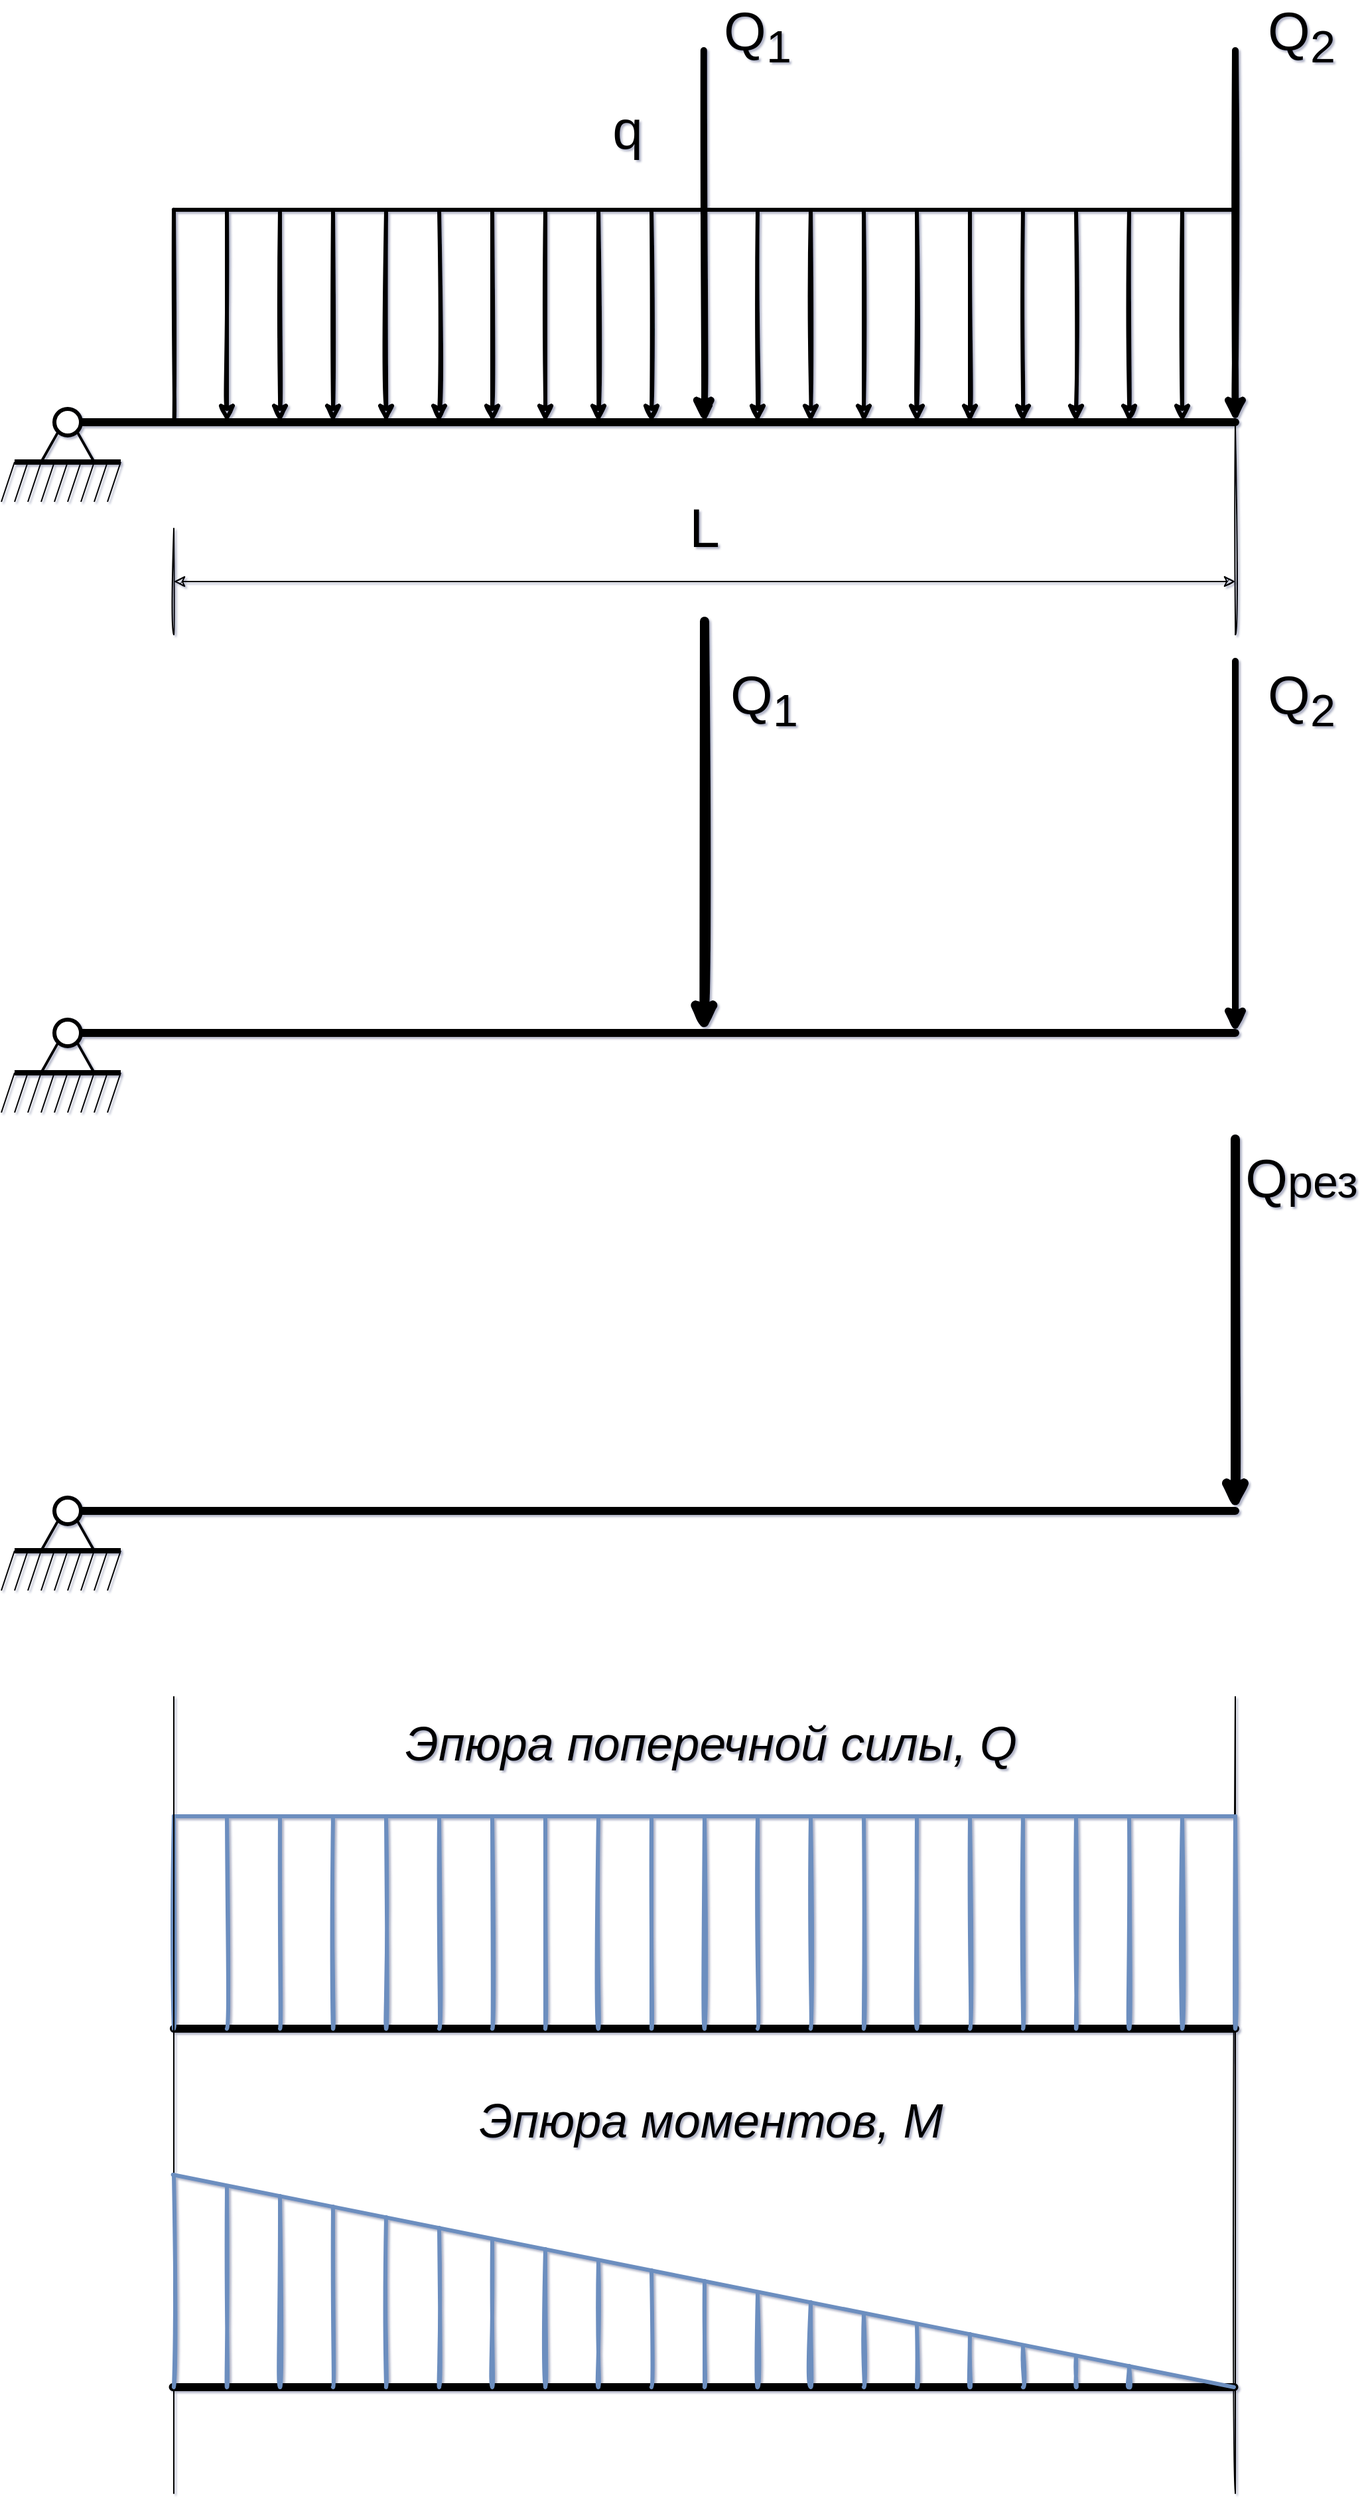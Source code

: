 <mxfile version="13.9.9" type="device"><diagram id="ffyhHOyxnhPCnrJBwNmF" name="Page-1"><mxGraphModel dx="1086" dy="806" grid="1" gridSize="10" guides="1" tooltips="1" connect="1" arrows="1" fold="1" page="1" pageScale="1" pageWidth="1169" pageHeight="827" math="0" shadow="1"><root><mxCell id="0"/><mxCell id="1" parent="0"/><mxCell id="mxKOsAymRSzzTHrdjrqy-1" value="" style="endArrow=none;html=1;strokeWidth=6;sketch=1;curved=1;" parent="1" edge="1"><mxGeometry width="50" height="50" relative="1" as="geometry"><mxPoint x="120" y="400" as="sourcePoint"/><mxPoint x="1000" y="400" as="targetPoint"/></mxGeometry></mxCell><mxCell id="mxKOsAymRSzzTHrdjrqy-10" value="" style="endArrow=none;html=1;strokeWidth=3;sketch=1;curved=1;" parent="1" edge="1"><mxGeometry width="50" height="50" relative="1" as="geometry"><mxPoint x="200" y="400" as="sourcePoint"/><mxPoint x="200" y="240" as="targetPoint"/></mxGeometry></mxCell><mxCell id="mxKOsAymRSzzTHrdjrqy-12" value="" style="endArrow=none;html=1;strokeWidth=3;sketch=1;curved=1;" parent="1" edge="1"><mxGeometry width="50" height="50" relative="1" as="geometry"><mxPoint x="200" y="240" as="sourcePoint"/><mxPoint x="1000" y="240" as="targetPoint"/></mxGeometry></mxCell><mxCell id="mxKOsAymRSzzTHrdjrqy-13" value="" style="endArrow=none;html=1;strokeWidth=3;startArrow=classic;startFill=1;sketch=1;curved=1;" parent="1" edge="1"><mxGeometry width="50" height="50" relative="1" as="geometry"><mxPoint x="240" y="400" as="sourcePoint"/><mxPoint x="240" y="240" as="targetPoint"/></mxGeometry></mxCell><mxCell id="mxKOsAymRSzzTHrdjrqy-14" value="" style="endArrow=none;html=1;strokeWidth=3;startArrow=classic;startFill=1;sketch=1;curved=1;" parent="1" edge="1"><mxGeometry width="50" height="50" relative="1" as="geometry"><mxPoint x="280" y="400" as="sourcePoint"/><mxPoint x="280" y="240" as="targetPoint"/></mxGeometry></mxCell><mxCell id="mxKOsAymRSzzTHrdjrqy-15" value="" style="endArrow=none;html=1;strokeWidth=3;startArrow=classic;startFill=1;sketch=1;curved=1;" parent="1" edge="1"><mxGeometry width="50" height="50" relative="1" as="geometry"><mxPoint x="320" y="400" as="sourcePoint"/><mxPoint x="320" y="240" as="targetPoint"/></mxGeometry></mxCell><mxCell id="mxKOsAymRSzzTHrdjrqy-16" value="" style="endArrow=none;html=1;strokeWidth=3;startArrow=classic;startFill=1;sketch=1;curved=1;" parent="1" edge="1"><mxGeometry width="50" height="50" relative="1" as="geometry"><mxPoint x="360" y="400" as="sourcePoint"/><mxPoint x="360" y="240" as="targetPoint"/></mxGeometry></mxCell><mxCell id="mxKOsAymRSzzTHrdjrqy-17" value="" style="endArrow=none;html=1;strokeWidth=3;startArrow=classic;startFill=1;sketch=1;curved=1;" parent="1" edge="1"><mxGeometry width="50" height="50" relative="1" as="geometry"><mxPoint x="400" y="400" as="sourcePoint"/><mxPoint x="400" y="240" as="targetPoint"/></mxGeometry></mxCell><mxCell id="mxKOsAymRSzzTHrdjrqy-18" value="" style="endArrow=none;html=1;strokeWidth=3;startArrow=classic;startFill=1;sketch=1;curved=1;" parent="1" edge="1"><mxGeometry width="50" height="50" relative="1" as="geometry"><mxPoint x="440" y="400" as="sourcePoint"/><mxPoint x="440" y="240" as="targetPoint"/></mxGeometry></mxCell><mxCell id="mxKOsAymRSzzTHrdjrqy-19" value="" style="endArrow=none;html=1;strokeWidth=3;startArrow=classic;startFill=1;sketch=1;curved=1;" parent="1" edge="1"><mxGeometry width="50" height="50" relative="1" as="geometry"><mxPoint x="480" y="400" as="sourcePoint"/><mxPoint x="480" y="240" as="targetPoint"/></mxGeometry></mxCell><mxCell id="mxKOsAymRSzzTHrdjrqy-20" value="" style="endArrow=none;html=1;strokeWidth=3;startArrow=classic;startFill=1;sketch=1;curved=1;" parent="1" edge="1"><mxGeometry width="50" height="50" relative="1" as="geometry"><mxPoint x="520" y="400" as="sourcePoint"/><mxPoint x="520" y="240" as="targetPoint"/></mxGeometry></mxCell><mxCell id="mxKOsAymRSzzTHrdjrqy-21" value="" style="endArrow=none;html=1;strokeWidth=3;startArrow=classic;startFill=1;sketch=1;curved=1;" parent="1" edge="1"><mxGeometry width="50" height="50" relative="1" as="geometry"><mxPoint x="560" y="400" as="sourcePoint"/><mxPoint x="560" y="240" as="targetPoint"/></mxGeometry></mxCell><mxCell id="mxKOsAymRSzzTHrdjrqy-22" value="" style="endArrow=none;html=1;strokeWidth=3;startArrow=classic;startFill=1;sketch=1;curved=1;" parent="1" edge="1"><mxGeometry width="50" height="50" relative="1" as="geometry"><mxPoint x="600" y="400" as="sourcePoint"/><mxPoint x="600" y="240" as="targetPoint"/></mxGeometry></mxCell><mxCell id="mxKOsAymRSzzTHrdjrqy-23" value="" style="endArrow=none;html=1;strokeWidth=3;startArrow=classic;startFill=1;sketch=1;curved=1;" parent="1" edge="1"><mxGeometry width="50" height="50" relative="1" as="geometry"><mxPoint x="640" y="400" as="sourcePoint"/><mxPoint x="640" y="240" as="targetPoint"/></mxGeometry></mxCell><mxCell id="mxKOsAymRSzzTHrdjrqy-24" value="" style="endArrow=none;html=1;strokeWidth=3;startArrow=classic;startFill=1;sketch=1;curved=1;" parent="1" edge="1"><mxGeometry width="50" height="50" relative="1" as="geometry"><mxPoint x="680" y="400" as="sourcePoint"/><mxPoint x="680" y="240" as="targetPoint"/></mxGeometry></mxCell><mxCell id="mxKOsAymRSzzTHrdjrqy-25" value="" style="endArrow=none;html=1;strokeWidth=3;startArrow=classic;startFill=1;sketch=1;curved=1;" parent="1" edge="1"><mxGeometry width="50" height="50" relative="1" as="geometry"><mxPoint x="720" y="400" as="sourcePoint"/><mxPoint x="720" y="240" as="targetPoint"/></mxGeometry></mxCell><mxCell id="mxKOsAymRSzzTHrdjrqy-26" value="" style="endArrow=none;html=1;strokeWidth=3;startArrow=classic;startFill=1;sketch=1;curved=1;" parent="1" edge="1"><mxGeometry width="50" height="50" relative="1" as="geometry"><mxPoint x="760" y="400" as="sourcePoint"/><mxPoint x="760" y="240" as="targetPoint"/></mxGeometry></mxCell><mxCell id="mxKOsAymRSzzTHrdjrqy-27" value="" style="endArrow=none;html=1;strokeWidth=3;startArrow=classic;startFill=1;sketch=1;curved=1;" parent="1" edge="1"><mxGeometry width="50" height="50" relative="1" as="geometry"><mxPoint x="800" y="400" as="sourcePoint"/><mxPoint x="800" y="240" as="targetPoint"/></mxGeometry></mxCell><mxCell id="mxKOsAymRSzzTHrdjrqy-28" value="" style="endArrow=none;html=1;strokeWidth=3;startArrow=classic;startFill=1;sketch=1;curved=1;" parent="1" edge="1"><mxGeometry width="50" height="50" relative="1" as="geometry"><mxPoint x="840" y="400" as="sourcePoint"/><mxPoint x="840" y="240" as="targetPoint"/></mxGeometry></mxCell><mxCell id="mxKOsAymRSzzTHrdjrqy-29" value="" style="endArrow=none;html=1;strokeWidth=3;startArrow=classic;startFill=1;sketch=1;curved=1;" parent="1" edge="1"><mxGeometry width="50" height="50" relative="1" as="geometry"><mxPoint x="880" y="400" as="sourcePoint"/><mxPoint x="880" y="240" as="targetPoint"/></mxGeometry></mxCell><mxCell id="mxKOsAymRSzzTHrdjrqy-30" value="" style="endArrow=none;html=1;strokeWidth=3;startArrow=classic;startFill=1;sketch=1;curved=1;" parent="1" edge="1"><mxGeometry width="50" height="50" relative="1" as="geometry"><mxPoint x="920" y="400" as="sourcePoint"/><mxPoint x="920" y="240" as="targetPoint"/></mxGeometry></mxCell><mxCell id="mxKOsAymRSzzTHrdjrqy-31" value="" style="endArrow=none;html=1;strokeWidth=3;startArrow=classic;startFill=1;sketch=1;curved=1;" parent="1" edge="1"><mxGeometry width="50" height="50" relative="1" as="geometry"><mxPoint x="960" y="400" as="sourcePoint"/><mxPoint x="960" y="240" as="targetPoint"/></mxGeometry></mxCell><mxCell id="mxKOsAymRSzzTHrdjrqy-32" value="" style="endArrow=none;html=1;strokeWidth=5;startArrow=classic;startFill=1;sketch=1;curved=1;" parent="1" edge="1"><mxGeometry width="50" height="50" relative="1" as="geometry"><mxPoint x="1000" y="400" as="sourcePoint"/><mxPoint x="1000" y="120" as="targetPoint"/></mxGeometry></mxCell><mxCell id="mxKOsAymRSzzTHrdjrqy-33" value="&lt;font style=&quot;font-size: 41px&quot;&gt;q&lt;/font&gt;" style="text;html=1;strokeColor=none;fillColor=none;align=center;verticalAlign=middle;whiteSpace=wrap;sketch=1;rounded=1;" parent="1" vertex="1"><mxGeometry x="522" y="170" width="40" height="20" as="geometry"/></mxCell><mxCell id="mxKOsAymRSzzTHrdjrqy-34" value="&lt;span style=&quot;font-size: 41px&quot;&gt;Q&lt;sub&gt;2&lt;/sub&gt;&lt;/span&gt;" style="text;html=1;strokeColor=none;fillColor=none;align=center;verticalAlign=middle;whiteSpace=wrap;sketch=1;rounded=1;" parent="1" vertex="1"><mxGeometry x="1030" y="100" width="40" height="20" as="geometry"/></mxCell><mxCell id="mxKOsAymRSzzTHrdjrqy-36" value="" style="endArrow=none;html=1;strokeWidth=1;sketch=1;curved=1;" parent="1" edge="1"><mxGeometry width="50" height="50" relative="1" as="geometry"><mxPoint x="200" y="560" as="sourcePoint"/><mxPoint x="200" y="480" as="targetPoint"/></mxGeometry></mxCell><mxCell id="mxKOsAymRSzzTHrdjrqy-37" value="" style="endArrow=none;html=1;strokeWidth=1;sketch=1;curved=1;" parent="1" edge="1"><mxGeometry width="50" height="50" relative="1" as="geometry"><mxPoint x="1000" y="560" as="sourcePoint"/><mxPoint x="1000" y="400" as="targetPoint"/></mxGeometry></mxCell><mxCell id="mxKOsAymRSzzTHrdjrqy-38" value="" style="endArrow=classic;html=1;strokeWidth=1;startArrow=classic;startFill=1;endFill=1;sketch=1;curved=1;" parent="1" edge="1"><mxGeometry width="50" height="50" relative="1" as="geometry"><mxPoint x="200" y="520" as="sourcePoint"/><mxPoint x="1000" y="520" as="targetPoint"/></mxGeometry></mxCell><mxCell id="mxKOsAymRSzzTHrdjrqy-39" value="&lt;span style=&quot;font-size: 41px&quot;&gt;L&lt;/span&gt;" style="text;html=1;strokeColor=none;fillColor=none;align=center;verticalAlign=middle;whiteSpace=wrap;sketch=1;rounded=1;" parent="1" vertex="1"><mxGeometry x="580" y="470" width="40" height="20" as="geometry"/></mxCell><mxCell id="mxKOsAymRSzzTHrdjrqy-40" value="" style="endArrow=none;html=1;strokeWidth=6;sketch=1;curved=1;" parent="1" edge="1"><mxGeometry width="50" height="50" relative="1" as="geometry"><mxPoint x="120" y="860" as="sourcePoint"/><mxPoint x="1000" y="860.0" as="targetPoint"/></mxGeometry></mxCell><mxCell id="mxKOsAymRSzzTHrdjrqy-70" value="" style="endArrow=none;html=1;strokeWidth=5;startArrow=classic;startFill=1;sketch=1;curved=1;" parent="1" edge="1"><mxGeometry width="50" height="50" relative="1" as="geometry"><mxPoint x="1000" y="860.0" as="sourcePoint"/><mxPoint x="1000" y="580" as="targetPoint"/></mxGeometry></mxCell><mxCell id="mxKOsAymRSzzTHrdjrqy-71" value="&lt;font&gt;&lt;sub&gt;&lt;span style=&quot;font-size: 41px&quot;&gt;Q&lt;sub&gt;1&lt;/sub&gt;&lt;/span&gt;&lt;/sub&gt;&lt;/font&gt;" style="text;html=1;strokeColor=none;fillColor=none;align=center;verticalAlign=middle;whiteSpace=wrap;sketch=1;rounded=1;" parent="1" vertex="1"><mxGeometry x="625" y="600" width="40" height="20" as="geometry"/></mxCell><mxCell id="mxKOsAymRSzzTHrdjrqy-72" value="&lt;span style=&quot;font-size: 41px&quot;&gt;Q&lt;sub&gt;2&lt;/sub&gt;&lt;/span&gt;" style="text;html=1;strokeColor=none;fillColor=none;align=center;verticalAlign=middle;whiteSpace=wrap;sketch=1;rounded=1;" parent="1" vertex="1"><mxGeometry x="1030" y="600" width="40" height="20" as="geometry"/></mxCell><mxCell id="mxKOsAymRSzzTHrdjrqy-77" value="" style="endArrow=none;html=1;strokeWidth=7;startArrow=classic;startFill=1;sketch=1;curved=1;" parent="1" edge="1"><mxGeometry width="50" height="50" relative="1" as="geometry"><mxPoint x="599.66" y="860" as="sourcePoint"/><mxPoint x="600" y="550" as="targetPoint"/></mxGeometry></mxCell><mxCell id="mxKOsAymRSzzTHrdjrqy-78" value="" style="endArrow=none;html=1;strokeWidth=6;sketch=1;curved=1;" parent="1" edge="1"><mxGeometry width="50" height="50" relative="1" as="geometry"><mxPoint x="120" y="1220" as="sourcePoint"/><mxPoint x="1000" y="1220" as="targetPoint"/></mxGeometry></mxCell><mxCell id="mxKOsAymRSzzTHrdjrqy-87" value="" style="endArrow=none;html=1;strokeWidth=7;startArrow=classic;startFill=1;sketch=1;curved=1;" parent="1" edge="1"><mxGeometry width="50" height="50" relative="1" as="geometry"><mxPoint x="1000" y="1220" as="sourcePoint"/><mxPoint x="1000" y="940" as="targetPoint"/></mxGeometry></mxCell><mxCell id="mxKOsAymRSzzTHrdjrqy-89" value="&lt;span style=&quot;font-size: 41px&quot;&gt;Q&lt;/span&gt;&lt;span style=&quot;font-size: 34.167px&quot;&gt;рез&lt;/span&gt;" style="text;html=1;strokeColor=none;fillColor=none;align=center;verticalAlign=middle;whiteSpace=wrap;sketch=1;rounded=1;" parent="1" vertex="1"><mxGeometry x="1030" y="960" width="40" height="20" as="geometry"/></mxCell><mxCell id="mxKOsAymRSzzTHrdjrqy-91" value="" style="endArrow=none;html=1;strokeWidth=6;fillColor=#dae8fc;sketch=1;curved=1;" parent="1" edge="1"><mxGeometry width="50" height="50" relative="1" as="geometry"><mxPoint x="200" y="1610" as="sourcePoint"/><mxPoint x="1000" y="1610" as="targetPoint"/></mxGeometry></mxCell><mxCell id="mxKOsAymRSzzTHrdjrqy-100" value="" style="endArrow=none;html=1;strokeWidth=3;fillColor=#dae8fc;strokeColor=#6c8ebf;sketch=1;curved=1;" parent="1" edge="1"><mxGeometry width="50" height="50" relative="1" as="geometry"><mxPoint x="200" y="1610" as="sourcePoint"/><mxPoint x="200" y="1450" as="targetPoint"/></mxGeometry></mxCell><mxCell id="mxKOsAymRSzzTHrdjrqy-101" value="" style="endArrow=none;html=1;strokeWidth=3;fillColor=#dae8fc;strokeColor=#6c8ebf;sketch=1;curved=1;" parent="1" edge="1"><mxGeometry width="50" height="50" relative="1" as="geometry"><mxPoint x="200" y="1450" as="sourcePoint"/><mxPoint x="1000" y="1450" as="targetPoint"/></mxGeometry></mxCell><mxCell id="mxKOsAymRSzzTHrdjrqy-102" value="" style="endArrow=none;html=1;strokeWidth=3;startArrow=none;startFill=0;fillColor=#dae8fc;strokeColor=#6c8ebf;sketch=1;curved=1;" parent="1" edge="1"><mxGeometry width="50" height="50" relative="1" as="geometry"><mxPoint x="240" y="1610" as="sourcePoint"/><mxPoint x="240" y="1450" as="targetPoint"/></mxGeometry></mxCell><mxCell id="mxKOsAymRSzzTHrdjrqy-103" value="" style="endArrow=none;html=1;strokeWidth=3;startArrow=none;startFill=0;fillColor=#dae8fc;strokeColor=#6c8ebf;sketch=1;curved=1;" parent="1" edge="1"><mxGeometry width="50" height="50" relative="1" as="geometry"><mxPoint x="280" y="1610" as="sourcePoint"/><mxPoint x="280" y="1450" as="targetPoint"/></mxGeometry></mxCell><mxCell id="mxKOsAymRSzzTHrdjrqy-104" value="" style="endArrow=none;html=1;strokeWidth=3;startArrow=none;startFill=0;fillColor=#dae8fc;strokeColor=#6c8ebf;sketch=1;curved=1;" parent="1" edge="1"><mxGeometry width="50" height="50" relative="1" as="geometry"><mxPoint x="320" y="1610" as="sourcePoint"/><mxPoint x="320" y="1450" as="targetPoint"/></mxGeometry></mxCell><mxCell id="mxKOsAymRSzzTHrdjrqy-105" value="" style="endArrow=none;html=1;strokeWidth=3;startArrow=none;startFill=0;fillColor=#dae8fc;strokeColor=#6c8ebf;sketch=1;curved=1;" parent="1" edge="1"><mxGeometry width="50" height="50" relative="1" as="geometry"><mxPoint x="360" y="1610" as="sourcePoint"/><mxPoint x="360" y="1450" as="targetPoint"/></mxGeometry></mxCell><mxCell id="mxKOsAymRSzzTHrdjrqy-106" value="" style="endArrow=none;html=1;strokeWidth=3;startArrow=none;startFill=0;fillColor=#dae8fc;strokeColor=#6c8ebf;sketch=1;curved=1;" parent="1" edge="1"><mxGeometry width="50" height="50" relative="1" as="geometry"><mxPoint x="400" y="1610" as="sourcePoint"/><mxPoint x="400" y="1450" as="targetPoint"/></mxGeometry></mxCell><mxCell id="mxKOsAymRSzzTHrdjrqy-107" value="" style="endArrow=none;html=1;strokeWidth=3;startArrow=none;startFill=0;fillColor=#dae8fc;strokeColor=#6c8ebf;sketch=1;curved=1;" parent="1" edge="1"><mxGeometry width="50" height="50" relative="1" as="geometry"><mxPoint x="440" y="1610" as="sourcePoint"/><mxPoint x="440" y="1450" as="targetPoint"/></mxGeometry></mxCell><mxCell id="mxKOsAymRSzzTHrdjrqy-108" value="" style="endArrow=none;html=1;strokeWidth=3;startArrow=none;startFill=0;fillColor=#dae8fc;strokeColor=#6c8ebf;sketch=1;curved=1;" parent="1" edge="1"><mxGeometry width="50" height="50" relative="1" as="geometry"><mxPoint x="480" y="1610" as="sourcePoint"/><mxPoint x="480" y="1450" as="targetPoint"/></mxGeometry></mxCell><mxCell id="mxKOsAymRSzzTHrdjrqy-109" value="" style="endArrow=none;html=1;strokeWidth=3;startArrow=none;startFill=0;fillColor=#dae8fc;strokeColor=#6c8ebf;sketch=1;curved=1;" parent="1" edge="1"><mxGeometry width="50" height="50" relative="1" as="geometry"><mxPoint x="520" y="1610" as="sourcePoint"/><mxPoint x="520" y="1450" as="targetPoint"/></mxGeometry></mxCell><mxCell id="mxKOsAymRSzzTHrdjrqy-110" value="" style="endArrow=none;html=1;strokeWidth=3;startArrow=none;startFill=0;fillColor=#dae8fc;strokeColor=#6c8ebf;sketch=1;curved=1;" parent="1" edge="1"><mxGeometry width="50" height="50" relative="1" as="geometry"><mxPoint x="560" y="1610" as="sourcePoint"/><mxPoint x="560" y="1450" as="targetPoint"/></mxGeometry></mxCell><mxCell id="mxKOsAymRSzzTHrdjrqy-111" value="" style="endArrow=none;html=1;strokeWidth=3;startArrow=none;startFill=0;fillColor=#dae8fc;strokeColor=#6c8ebf;sketch=1;curved=1;" parent="1" edge="1"><mxGeometry width="50" height="50" relative="1" as="geometry"><mxPoint x="600" y="1610" as="sourcePoint"/><mxPoint x="600" y="1450" as="targetPoint"/></mxGeometry></mxCell><mxCell id="mxKOsAymRSzzTHrdjrqy-112" value="" style="endArrow=none;html=1;strokeWidth=3;startArrow=none;startFill=0;fillColor=#dae8fc;strokeColor=#6c8ebf;sketch=1;curved=1;" parent="1" edge="1"><mxGeometry width="50" height="50" relative="1" as="geometry"><mxPoint x="640" y="1610" as="sourcePoint"/><mxPoint x="640" y="1450" as="targetPoint"/></mxGeometry></mxCell><mxCell id="mxKOsAymRSzzTHrdjrqy-113" value="" style="endArrow=none;html=1;strokeWidth=3;startArrow=none;startFill=0;fillColor=#dae8fc;strokeColor=#6c8ebf;sketch=1;curved=1;" parent="1" edge="1"><mxGeometry width="50" height="50" relative="1" as="geometry"><mxPoint x="680" y="1610" as="sourcePoint"/><mxPoint x="680" y="1450" as="targetPoint"/></mxGeometry></mxCell><mxCell id="mxKOsAymRSzzTHrdjrqy-114" value="" style="endArrow=none;html=1;strokeWidth=3;startArrow=none;startFill=0;fillColor=#dae8fc;strokeColor=#6c8ebf;sketch=1;curved=1;" parent="1" edge="1"><mxGeometry width="50" height="50" relative="1" as="geometry"><mxPoint x="720" y="1610" as="sourcePoint"/><mxPoint x="720" y="1450" as="targetPoint"/></mxGeometry></mxCell><mxCell id="mxKOsAymRSzzTHrdjrqy-115" value="" style="endArrow=none;html=1;strokeWidth=3;startArrow=none;startFill=0;fillColor=#dae8fc;strokeColor=#6c8ebf;sketch=1;curved=1;" parent="1" edge="1"><mxGeometry width="50" height="50" relative="1" as="geometry"><mxPoint x="760" y="1610" as="sourcePoint"/><mxPoint x="760" y="1450" as="targetPoint"/></mxGeometry></mxCell><mxCell id="mxKOsAymRSzzTHrdjrqy-116" value="" style="endArrow=none;html=1;strokeWidth=3;startArrow=none;startFill=0;fillColor=#dae8fc;strokeColor=#6c8ebf;sketch=1;curved=1;" parent="1" edge="1"><mxGeometry width="50" height="50" relative="1" as="geometry"><mxPoint x="800" y="1610" as="sourcePoint"/><mxPoint x="800" y="1450" as="targetPoint"/></mxGeometry></mxCell><mxCell id="mxKOsAymRSzzTHrdjrqy-117" value="" style="endArrow=none;html=1;strokeWidth=3;startArrow=none;startFill=0;fillColor=#dae8fc;strokeColor=#6c8ebf;sketch=1;curved=1;" parent="1" edge="1"><mxGeometry width="50" height="50" relative="1" as="geometry"><mxPoint x="840" y="1610" as="sourcePoint"/><mxPoint x="840" y="1450" as="targetPoint"/></mxGeometry></mxCell><mxCell id="mxKOsAymRSzzTHrdjrqy-118" value="" style="endArrow=none;html=1;strokeWidth=3;startArrow=none;startFill=0;fillColor=#dae8fc;strokeColor=#6c8ebf;sketch=1;curved=1;" parent="1" edge="1"><mxGeometry width="50" height="50" relative="1" as="geometry"><mxPoint x="880" y="1610" as="sourcePoint"/><mxPoint x="880" y="1450" as="targetPoint"/></mxGeometry></mxCell><mxCell id="mxKOsAymRSzzTHrdjrqy-119" value="" style="endArrow=none;html=1;strokeWidth=3;startArrow=none;startFill=0;fillColor=#dae8fc;strokeColor=#6c8ebf;sketch=1;curved=1;" parent="1" edge="1"><mxGeometry width="50" height="50" relative="1" as="geometry"><mxPoint x="920" y="1610" as="sourcePoint"/><mxPoint x="920" y="1450" as="targetPoint"/></mxGeometry></mxCell><mxCell id="mxKOsAymRSzzTHrdjrqy-120" value="" style="endArrow=none;html=1;strokeWidth=3;startArrow=none;startFill=0;fillColor=#dae8fc;strokeColor=#6c8ebf;sketch=1;curved=1;" parent="1" edge="1"><mxGeometry width="50" height="50" relative="1" as="geometry"><mxPoint x="960" y="1610" as="sourcePoint"/><mxPoint x="960" y="1450" as="targetPoint"/></mxGeometry></mxCell><mxCell id="mxKOsAymRSzzTHrdjrqy-122" value="&lt;font style=&quot;font-size: 36px&quot;&gt;&lt;i&gt;Эпюра поперечной силы, Q&lt;/i&gt;&lt;/font&gt;" style="text;html=1;strokeColor=none;fillColor=none;align=center;verticalAlign=middle;whiteSpace=wrap;sketch=1;rounded=1;" parent="1" vertex="1"><mxGeometry x="230" y="1370" width="750" height="50" as="geometry"/></mxCell><mxCell id="mxKOsAymRSzzTHrdjrqy-125" value="" style="endArrow=none;html=1;strokeWidth=1;sketch=1;curved=1;" parent="1" edge="1"><mxGeometry width="50" height="50" relative="1" as="geometry"><mxPoint x="1000" y="1960" as="sourcePoint"/><mxPoint x="1000" y="1360" as="targetPoint"/></mxGeometry></mxCell><mxCell id="mxKOsAymRSzzTHrdjrqy-128" value="" style="endArrow=none;html=1;strokeWidth=3;startArrow=none;startFill=0;fillColor=#dae8fc;strokeColor=#6c8ebf;sketch=1;curved=1;" parent="1" edge="1"><mxGeometry width="50" height="50" relative="1" as="geometry"><mxPoint x="1000" y="1610" as="sourcePoint"/><mxPoint x="1000" y="1450" as="targetPoint"/></mxGeometry></mxCell><mxCell id="mxKOsAymRSzzTHrdjrqy-129" value="" style="endArrow=none;html=1;strokeWidth=1;sketch=1;curved=1;" parent="1" edge="1"><mxGeometry width="50" height="50" relative="1" as="geometry"><mxPoint x="200" y="1960" as="sourcePoint"/><mxPoint x="200" y="1360" as="targetPoint"/></mxGeometry></mxCell><mxCell id="mxKOsAymRSzzTHrdjrqy-130" value="" style="endArrow=none;html=1;strokeWidth=6;fillColor=#dae8fc;sketch=1;curved=1;" parent="1" edge="1"><mxGeometry width="50" height="50" relative="1" as="geometry"><mxPoint x="199.29" y="1880" as="sourcePoint"/><mxPoint x="999.29" y="1880" as="targetPoint"/></mxGeometry></mxCell><mxCell id="mxKOsAymRSzzTHrdjrqy-132" value="" style="endArrow=none;html=1;strokeWidth=3;fillColor=#dae8fc;strokeColor=#6c8ebf;sketch=1;curved=1;" parent="1" edge="1"><mxGeometry width="50" height="50" relative="1" as="geometry"><mxPoint x="199.29" y="1720" as="sourcePoint"/><mxPoint x="999" y="1880" as="targetPoint"/></mxGeometry></mxCell><mxCell id="mxKOsAymRSzzTHrdjrqy-154" value="" style="endArrow=none;html=1;strokeWidth=3;startArrow=none;startFill=0;fillColor=#dae8fc;strokeColor=#6c8ebf;sketch=1;curved=1;" parent="1" edge="1"><mxGeometry width="50" height="50" relative="1" as="geometry"><mxPoint x="240" y="1880" as="sourcePoint"/><mxPoint x="240" y="1730" as="targetPoint"/></mxGeometry></mxCell><mxCell id="mxKOsAymRSzzTHrdjrqy-155" value="" style="endArrow=none;html=1;strokeWidth=3;startArrow=none;startFill=0;fillColor=#dae8fc;strokeColor=#6c8ebf;sketch=1;curved=1;" parent="1" edge="1"><mxGeometry width="50" height="50" relative="1" as="geometry"><mxPoint x="280" y="1880" as="sourcePoint"/><mxPoint x="280" y="1736" as="targetPoint"/></mxGeometry></mxCell><mxCell id="mxKOsAymRSzzTHrdjrqy-156" value="" style="endArrow=none;html=1;strokeWidth=3;startArrow=none;startFill=0;fillColor=#dae8fc;strokeColor=#6c8ebf;sketch=1;curved=1;" parent="1" edge="1"><mxGeometry width="50" height="50" relative="1" as="geometry"><mxPoint x="320" y="1880" as="sourcePoint"/><mxPoint x="320" y="1744" as="targetPoint"/></mxGeometry></mxCell><mxCell id="mxKOsAymRSzzTHrdjrqy-157" value="" style="endArrow=none;html=1;strokeWidth=3;startArrow=none;startFill=0;fillColor=#dae8fc;strokeColor=#6c8ebf;sketch=1;curved=1;" parent="1" edge="1"><mxGeometry width="50" height="50" relative="1" as="geometry"><mxPoint x="360" y="1880" as="sourcePoint"/><mxPoint x="360" y="1752" as="targetPoint"/></mxGeometry></mxCell><mxCell id="mxKOsAymRSzzTHrdjrqy-158" value="" style="endArrow=none;html=1;strokeWidth=3;startArrow=none;startFill=0;fillColor=#dae8fc;strokeColor=#6c8ebf;sketch=1;curved=1;" parent="1" edge="1"><mxGeometry width="50" height="50" relative="1" as="geometry"><mxPoint x="400" y="1880" as="sourcePoint"/><mxPoint x="400" y="1760" as="targetPoint"/></mxGeometry></mxCell><mxCell id="mxKOsAymRSzzTHrdjrqy-159" value="" style="endArrow=none;html=1;strokeWidth=3;startArrow=none;startFill=0;fillColor=#dae8fc;strokeColor=#6c8ebf;sketch=1;curved=1;" parent="1" edge="1"><mxGeometry width="50" height="50" relative="1" as="geometry"><mxPoint x="440" y="1880" as="sourcePoint"/><mxPoint x="440" y="1770" as="targetPoint"/></mxGeometry></mxCell><mxCell id="mxKOsAymRSzzTHrdjrqy-160" value="" style="endArrow=none;html=1;strokeWidth=3;startArrow=none;startFill=0;endSize=6;startSize=6;targetPerimeterSpacing=0;fillColor=#dae8fc;strokeColor=#6c8ebf;sketch=1;curved=1;" parent="1" edge="1"><mxGeometry width="50" height="50" relative="1" as="geometry"><mxPoint x="480" y="1880" as="sourcePoint"/><mxPoint x="480" y="1776" as="targetPoint"/></mxGeometry></mxCell><mxCell id="mxKOsAymRSzzTHrdjrqy-161" value="" style="endArrow=none;html=1;strokeWidth=3;startArrow=none;startFill=0;fillColor=#dae8fc;strokeColor=#6c8ebf;sketch=1;curved=1;" parent="1" edge="1"><mxGeometry width="50" height="50" relative="1" as="geometry"><mxPoint x="520" y="1880" as="sourcePoint"/><mxPoint x="520" y="1785" as="targetPoint"/></mxGeometry></mxCell><mxCell id="mxKOsAymRSzzTHrdjrqy-162" value="" style="endArrow=none;html=1;strokeWidth=3;startArrow=none;startFill=0;fillColor=#dae8fc;strokeColor=#6c8ebf;sketch=1;curved=1;" parent="1" edge="1"><mxGeometry width="50" height="50" relative="1" as="geometry"><mxPoint x="560" y="1880" as="sourcePoint"/><mxPoint x="560" y="1792" as="targetPoint"/></mxGeometry></mxCell><mxCell id="mxKOsAymRSzzTHrdjrqy-163" value="" style="endArrow=none;html=1;strokeWidth=3;startArrow=none;startFill=0;fillColor=#dae8fc;strokeColor=#6c8ebf;sketch=1;curved=1;" parent="1" edge="1"><mxGeometry width="50" height="50" relative="1" as="geometry"><mxPoint x="600" y="1880" as="sourcePoint"/><mxPoint x="600" y="1800" as="targetPoint"/></mxGeometry></mxCell><mxCell id="mxKOsAymRSzzTHrdjrqy-164" value="" style="endArrow=none;html=1;strokeWidth=3;startArrow=none;startFill=0;fillColor=#dae8fc;strokeColor=#6c8ebf;sketch=1;curved=1;" parent="1" edge="1"><mxGeometry width="50" height="50" relative="1" as="geometry"><mxPoint x="640" y="1880" as="sourcePoint"/><mxPoint x="640" y="1810" as="targetPoint"/></mxGeometry></mxCell><mxCell id="mxKOsAymRSzzTHrdjrqy-165" value="" style="endArrow=none;html=1;strokeWidth=3;startArrow=none;startFill=0;fillColor=#dae8fc;strokeColor=#6c8ebf;sketch=1;curved=1;" parent="1" edge="1"><mxGeometry width="50" height="50" relative="1" as="geometry"><mxPoint x="680" y="1880" as="sourcePoint"/><mxPoint x="680" y="1816" as="targetPoint"/></mxGeometry></mxCell><mxCell id="mxKOsAymRSzzTHrdjrqy-166" value="" style="endArrow=none;html=1;strokeWidth=3;startArrow=none;startFill=0;fillColor=#dae8fc;strokeColor=#6c8ebf;sketch=1;curved=1;" parent="1" edge="1"><mxGeometry width="50" height="50" relative="1" as="geometry"><mxPoint x="720" y="1880" as="sourcePoint"/><mxPoint x="720" y="1825" as="targetPoint"/></mxGeometry></mxCell><mxCell id="mxKOsAymRSzzTHrdjrqy-167" value="" style="endArrow=none;html=1;strokeWidth=3;startArrow=none;startFill=0;fillColor=#dae8fc;strokeColor=#6c8ebf;sketch=1;curved=1;" parent="1" edge="1"><mxGeometry width="50" height="50" relative="1" as="geometry"><mxPoint x="760" y="1880" as="sourcePoint"/><mxPoint x="760" y="1833" as="targetPoint"/></mxGeometry></mxCell><mxCell id="mxKOsAymRSzzTHrdjrqy-168" value="" style="endArrow=none;html=1;strokeWidth=3;startArrow=none;startFill=0;fillColor=#dae8fc;strokeColor=#6c8ebf;sketch=1;curved=1;" parent="1" edge="1"><mxGeometry width="50" height="50" relative="1" as="geometry"><mxPoint x="800" y="1880" as="sourcePoint"/><mxPoint x="800" y="1840" as="targetPoint"/></mxGeometry></mxCell><mxCell id="mxKOsAymRSzzTHrdjrqy-169" value="" style="endArrow=none;html=1;strokeWidth=3;startArrow=none;startFill=0;fillColor=#dae8fc;strokeColor=#6c8ebf;sketch=1;curved=1;" parent="1" edge="1"><mxGeometry width="50" height="50" relative="1" as="geometry"><mxPoint x="840" y="1880" as="sourcePoint"/><mxPoint x="840" y="1850" as="targetPoint"/></mxGeometry></mxCell><mxCell id="mxKOsAymRSzzTHrdjrqy-170" value="" style="endArrow=none;html=1;strokeWidth=3;startArrow=none;startFill=0;fillColor=#dae8fc;strokeColor=#6c8ebf;sketch=1;curved=1;" parent="1" edge="1"><mxGeometry width="50" height="50" relative="1" as="geometry"><mxPoint x="880" y="1880" as="sourcePoint"/><mxPoint x="880" y="1857" as="targetPoint"/></mxGeometry></mxCell><mxCell id="mxKOsAymRSzzTHrdjrqy-171" value="" style="endArrow=none;html=1;strokeWidth=3;startArrow=none;startFill=0;fillColor=#dae8fc;strokeColor=#6c8ebf;sketch=1;curved=1;" parent="1" edge="1"><mxGeometry width="50" height="50" relative="1" as="geometry"><mxPoint x="920" y="1880" as="sourcePoint"/><mxPoint x="920" y="1864" as="targetPoint"/></mxGeometry></mxCell><mxCell id="mxKOsAymRSzzTHrdjrqy-173" value="" style="endArrow=none;html=1;strokeWidth=3;fillColor=#dae8fc;strokeColor=#6c8ebf;sketch=1;curved=1;" parent="1" edge="1"><mxGeometry width="50" height="50" relative="1" as="geometry"><mxPoint x="200" y="1880" as="sourcePoint"/><mxPoint x="200" y="1720" as="targetPoint"/></mxGeometry></mxCell><mxCell id="mxKOsAymRSzzTHrdjrqy-174" value="&lt;font style=&quot;font-size: 36px&quot;&gt;&lt;i&gt;Эпюра моментов, М&lt;/i&gt;&lt;/font&gt;" style="text;html=1;strokeColor=none;fillColor=none;align=center;verticalAlign=middle;whiteSpace=wrap;sketch=1;rounded=1;" parent="1" vertex="1"><mxGeometry x="230" y="1654" width="750" height="50" as="geometry"/></mxCell><mxCell id="vqjAVD2BXDQ8ADEbdA4K-13" value="" style="endArrow=none;html=1;strokeWidth=5;startArrow=classic;startFill=1;sketch=1;curved=1;" parent="1" edge="1"><mxGeometry width="50" height="50" relative="1" as="geometry"><mxPoint x="599.41" y="400" as="sourcePoint"/><mxPoint x="599.41" y="120" as="targetPoint"/></mxGeometry></mxCell><mxCell id="vqjAVD2BXDQ8ADEbdA4K-14" value="&lt;font&gt;&lt;sub&gt;&lt;span style=&quot;font-size: 41px&quot;&gt;Q&lt;sub&gt;1&lt;/sub&gt;&lt;/span&gt;&lt;/sub&gt;&lt;/font&gt;" style="text;html=1;strokeColor=none;fillColor=none;align=center;verticalAlign=middle;whiteSpace=wrap;sketch=1;rounded=1;" parent="1" vertex="1"><mxGeometry x="620" y="100" width="40" height="20" as="geometry"/></mxCell><mxCell id="vqjAVD2BXDQ8ADEbdA4K-28" value="" style="group" parent="1" vertex="1" connectable="0"><mxGeometry x="70" y="390" width="90" height="70" as="geometry"/></mxCell><mxCell id="LnDVh1xH_QAOWtE5VNc1-45" value="" style="endArrow=none;html=1;strokeWidth=1;" parent="vqjAVD2BXDQ8ADEbdA4K-28" edge="1"><mxGeometry width="50" height="50" relative="1" as="geometry"><mxPoint x="80" y="70" as="sourcePoint"/><mxPoint x="90" y="40" as="targetPoint"/></mxGeometry></mxCell><mxCell id="vqjAVD2BXDQ8ADEbdA4K-1" value="" style="ellipse;whiteSpace=wrap;html=1;aspect=fixed;strokeWidth=3;" parent="vqjAVD2BXDQ8ADEbdA4K-28" vertex="1"><mxGeometry x="40" width="20" height="20" as="geometry"/></mxCell><mxCell id="vqjAVD2BXDQ8ADEbdA4K-2" value="" style="endArrow=none;html=1;strokeWidth=4;" parent="vqjAVD2BXDQ8ADEbdA4K-28" edge="1"><mxGeometry width="50" height="50" relative="1" as="geometry"><mxPoint x="10" y="40" as="sourcePoint"/><mxPoint x="90" y="40" as="targetPoint"/></mxGeometry></mxCell><mxCell id="vqjAVD2BXDQ8ADEbdA4K-3" value="" style="endArrow=none;html=1;strokeWidth=2;entryX=0;entryY=1;entryDx=0;entryDy=0;" parent="vqjAVD2BXDQ8ADEbdA4K-28" target="vqjAVD2BXDQ8ADEbdA4K-1" edge="1"><mxGeometry width="50" height="50" relative="1" as="geometry"><mxPoint x="30" y="40" as="sourcePoint"/><mxPoint x="210" y="50" as="targetPoint"/></mxGeometry></mxCell><mxCell id="vqjAVD2BXDQ8ADEbdA4K-4" value="" style="endArrow=none;html=1;strokeWidth=2;entryX=1;entryY=1;entryDx=0;entryDy=0;" parent="vqjAVD2BXDQ8ADEbdA4K-28" target="vqjAVD2BXDQ8ADEbdA4K-1" edge="1"><mxGeometry width="50" height="50" relative="1" as="geometry"><mxPoint x="70" y="40" as="sourcePoint"/><mxPoint x="52.929" y="27.071" as="targetPoint"/></mxGeometry></mxCell><mxCell id="vqjAVD2BXDQ8ADEbdA4K-5" value="" style="endArrow=none;html=1;strokeWidth=1;" parent="vqjAVD2BXDQ8ADEbdA4K-28" edge="1"><mxGeometry width="50" height="50" relative="1" as="geometry"><mxPoint x="70" y="70" as="sourcePoint"/><mxPoint x="80" y="40" as="targetPoint"/></mxGeometry></mxCell><mxCell id="vqjAVD2BXDQ8ADEbdA4K-6" value="" style="endArrow=none;html=1;strokeWidth=1;" parent="vqjAVD2BXDQ8ADEbdA4K-28" edge="1"><mxGeometry width="50" height="50" relative="1" as="geometry"><mxPoint x="60" y="70" as="sourcePoint"/><mxPoint x="70" y="40" as="targetPoint"/></mxGeometry></mxCell><mxCell id="vqjAVD2BXDQ8ADEbdA4K-7" value="" style="endArrow=none;html=1;strokeWidth=1;" parent="vqjAVD2BXDQ8ADEbdA4K-28" edge="1"><mxGeometry width="50" height="50" relative="1" as="geometry"><mxPoint x="50" y="70" as="sourcePoint"/><mxPoint x="60" y="40" as="targetPoint"/></mxGeometry></mxCell><mxCell id="vqjAVD2BXDQ8ADEbdA4K-8" value="" style="endArrow=none;html=1;strokeWidth=1;" parent="vqjAVD2BXDQ8ADEbdA4K-28" edge="1"><mxGeometry width="50" height="50" relative="1" as="geometry"><mxPoint x="40" y="70" as="sourcePoint"/><mxPoint x="50" y="40" as="targetPoint"/></mxGeometry></mxCell><mxCell id="vqjAVD2BXDQ8ADEbdA4K-9" value="" style="endArrow=none;html=1;strokeWidth=1;" parent="vqjAVD2BXDQ8ADEbdA4K-28" edge="1"><mxGeometry width="50" height="50" relative="1" as="geometry"><mxPoint x="30" y="70" as="sourcePoint"/><mxPoint x="40" y="40" as="targetPoint"/></mxGeometry></mxCell><mxCell id="vqjAVD2BXDQ8ADEbdA4K-10" value="" style="endArrow=none;html=1;strokeWidth=1;" parent="vqjAVD2BXDQ8ADEbdA4K-28" edge="1"><mxGeometry width="50" height="50" relative="1" as="geometry"><mxPoint x="20" y="70" as="sourcePoint"/><mxPoint x="30" y="40" as="targetPoint"/></mxGeometry></mxCell><mxCell id="vqjAVD2BXDQ8ADEbdA4K-11" value="" style="endArrow=none;html=1;strokeWidth=1;" parent="vqjAVD2BXDQ8ADEbdA4K-28" edge="1"><mxGeometry width="50" height="50" relative="1" as="geometry"><mxPoint x="10" y="70" as="sourcePoint"/><mxPoint x="20" y="40" as="targetPoint"/></mxGeometry></mxCell><mxCell id="vqjAVD2BXDQ8ADEbdA4K-12" value="" style="endArrow=none;html=1;strokeWidth=1;" parent="vqjAVD2BXDQ8ADEbdA4K-28" edge="1"><mxGeometry width="50" height="50" relative="1" as="geometry"><mxPoint y="70" as="sourcePoint"/><mxPoint x="10" y="40" as="targetPoint"/></mxGeometry></mxCell><mxCell id="vqjAVD2BXDQ8ADEbdA4K-29" value="" style="group" parent="1" vertex="1" connectable="0"><mxGeometry x="70" y="850" width="90" height="70" as="geometry"/></mxCell><mxCell id="vqjAVD2BXDQ8ADEbdA4K-30" value="" style="endArrow=none;html=1;strokeWidth=1;" parent="vqjAVD2BXDQ8ADEbdA4K-29" edge="1"><mxGeometry width="50" height="50" relative="1" as="geometry"><mxPoint x="80" y="70" as="sourcePoint"/><mxPoint x="90" y="40" as="targetPoint"/></mxGeometry></mxCell><mxCell id="vqjAVD2BXDQ8ADEbdA4K-31" value="" style="ellipse;whiteSpace=wrap;html=1;aspect=fixed;strokeWidth=3;" parent="vqjAVD2BXDQ8ADEbdA4K-29" vertex="1"><mxGeometry x="40" width="20" height="20" as="geometry"/></mxCell><mxCell id="vqjAVD2BXDQ8ADEbdA4K-32" value="" style="endArrow=none;html=1;strokeWidth=4;" parent="vqjAVD2BXDQ8ADEbdA4K-29" edge="1"><mxGeometry width="50" height="50" relative="1" as="geometry"><mxPoint x="10" y="40" as="sourcePoint"/><mxPoint x="90" y="40" as="targetPoint"/></mxGeometry></mxCell><mxCell id="vqjAVD2BXDQ8ADEbdA4K-33" value="" style="endArrow=none;html=1;strokeWidth=2;entryX=0;entryY=1;entryDx=0;entryDy=0;" parent="vqjAVD2BXDQ8ADEbdA4K-29" target="vqjAVD2BXDQ8ADEbdA4K-31" edge="1"><mxGeometry width="50" height="50" relative="1" as="geometry"><mxPoint x="30" y="40" as="sourcePoint"/><mxPoint x="210" y="50" as="targetPoint"/></mxGeometry></mxCell><mxCell id="vqjAVD2BXDQ8ADEbdA4K-34" value="" style="endArrow=none;html=1;strokeWidth=2;entryX=1;entryY=1;entryDx=0;entryDy=0;" parent="vqjAVD2BXDQ8ADEbdA4K-29" target="vqjAVD2BXDQ8ADEbdA4K-31" edge="1"><mxGeometry width="50" height="50" relative="1" as="geometry"><mxPoint x="70" y="40" as="sourcePoint"/><mxPoint x="52.929" y="27.071" as="targetPoint"/></mxGeometry></mxCell><mxCell id="vqjAVD2BXDQ8ADEbdA4K-35" value="" style="endArrow=none;html=1;strokeWidth=1;" parent="vqjAVD2BXDQ8ADEbdA4K-29" edge="1"><mxGeometry width="50" height="50" relative="1" as="geometry"><mxPoint x="70" y="70" as="sourcePoint"/><mxPoint x="80" y="40" as="targetPoint"/></mxGeometry></mxCell><mxCell id="vqjAVD2BXDQ8ADEbdA4K-36" value="" style="endArrow=none;html=1;strokeWidth=1;" parent="vqjAVD2BXDQ8ADEbdA4K-29" edge="1"><mxGeometry width="50" height="50" relative="1" as="geometry"><mxPoint x="60" y="70" as="sourcePoint"/><mxPoint x="70" y="40" as="targetPoint"/></mxGeometry></mxCell><mxCell id="vqjAVD2BXDQ8ADEbdA4K-37" value="" style="endArrow=none;html=1;strokeWidth=1;" parent="vqjAVD2BXDQ8ADEbdA4K-29" edge="1"><mxGeometry width="50" height="50" relative="1" as="geometry"><mxPoint x="50" y="70" as="sourcePoint"/><mxPoint x="60" y="40" as="targetPoint"/></mxGeometry></mxCell><mxCell id="vqjAVD2BXDQ8ADEbdA4K-38" value="" style="endArrow=none;html=1;strokeWidth=1;" parent="vqjAVD2BXDQ8ADEbdA4K-29" edge="1"><mxGeometry width="50" height="50" relative="1" as="geometry"><mxPoint x="40" y="70" as="sourcePoint"/><mxPoint x="50" y="40" as="targetPoint"/></mxGeometry></mxCell><mxCell id="vqjAVD2BXDQ8ADEbdA4K-39" value="" style="endArrow=none;html=1;strokeWidth=1;" parent="vqjAVD2BXDQ8ADEbdA4K-29" edge="1"><mxGeometry width="50" height="50" relative="1" as="geometry"><mxPoint x="30" y="70" as="sourcePoint"/><mxPoint x="40" y="40" as="targetPoint"/></mxGeometry></mxCell><mxCell id="vqjAVD2BXDQ8ADEbdA4K-40" value="" style="endArrow=none;html=1;strokeWidth=1;" parent="vqjAVD2BXDQ8ADEbdA4K-29" edge="1"><mxGeometry width="50" height="50" relative="1" as="geometry"><mxPoint x="20" y="70" as="sourcePoint"/><mxPoint x="30" y="40" as="targetPoint"/></mxGeometry></mxCell><mxCell id="vqjAVD2BXDQ8ADEbdA4K-41" value="" style="endArrow=none;html=1;strokeWidth=1;" parent="vqjAVD2BXDQ8ADEbdA4K-29" edge="1"><mxGeometry width="50" height="50" relative="1" as="geometry"><mxPoint x="10" y="70" as="sourcePoint"/><mxPoint x="20" y="40" as="targetPoint"/></mxGeometry></mxCell><mxCell id="vqjAVD2BXDQ8ADEbdA4K-42" value="" style="endArrow=none;html=1;strokeWidth=1;" parent="vqjAVD2BXDQ8ADEbdA4K-29" edge="1"><mxGeometry width="50" height="50" relative="1" as="geometry"><mxPoint y="70" as="sourcePoint"/><mxPoint x="10" y="40" as="targetPoint"/></mxGeometry></mxCell><mxCell id="vqjAVD2BXDQ8ADEbdA4K-44" value="" style="group" parent="1" vertex="1" connectable="0"><mxGeometry x="70" y="1210" width="90" height="70" as="geometry"/></mxCell><mxCell id="vqjAVD2BXDQ8ADEbdA4K-45" value="" style="endArrow=none;html=1;strokeWidth=1;" parent="vqjAVD2BXDQ8ADEbdA4K-44" edge="1"><mxGeometry width="50" height="50" relative="1" as="geometry"><mxPoint x="80" y="70" as="sourcePoint"/><mxPoint x="90" y="40" as="targetPoint"/></mxGeometry></mxCell><mxCell id="vqjAVD2BXDQ8ADEbdA4K-46" value="" style="ellipse;whiteSpace=wrap;html=1;aspect=fixed;strokeWidth=3;" parent="vqjAVD2BXDQ8ADEbdA4K-44" vertex="1"><mxGeometry x="40" width="20" height="20" as="geometry"/></mxCell><mxCell id="vqjAVD2BXDQ8ADEbdA4K-47" value="" style="endArrow=none;html=1;strokeWidth=4;" parent="vqjAVD2BXDQ8ADEbdA4K-44" edge="1"><mxGeometry width="50" height="50" relative="1" as="geometry"><mxPoint x="10" y="40" as="sourcePoint"/><mxPoint x="90" y="40" as="targetPoint"/></mxGeometry></mxCell><mxCell id="vqjAVD2BXDQ8ADEbdA4K-48" value="" style="endArrow=none;html=1;strokeWidth=2;entryX=0;entryY=1;entryDx=0;entryDy=0;" parent="vqjAVD2BXDQ8ADEbdA4K-44" target="vqjAVD2BXDQ8ADEbdA4K-46" edge="1"><mxGeometry width="50" height="50" relative="1" as="geometry"><mxPoint x="30" y="40" as="sourcePoint"/><mxPoint x="210" y="50" as="targetPoint"/></mxGeometry></mxCell><mxCell id="vqjAVD2BXDQ8ADEbdA4K-49" value="" style="endArrow=none;html=1;strokeWidth=2;entryX=1;entryY=1;entryDx=0;entryDy=0;" parent="vqjAVD2BXDQ8ADEbdA4K-44" target="vqjAVD2BXDQ8ADEbdA4K-46" edge="1"><mxGeometry width="50" height="50" relative="1" as="geometry"><mxPoint x="70" y="40" as="sourcePoint"/><mxPoint x="52.929" y="27.071" as="targetPoint"/></mxGeometry></mxCell><mxCell id="vqjAVD2BXDQ8ADEbdA4K-50" value="" style="endArrow=none;html=1;strokeWidth=1;" parent="vqjAVD2BXDQ8ADEbdA4K-44" edge="1"><mxGeometry width="50" height="50" relative="1" as="geometry"><mxPoint x="70" y="70" as="sourcePoint"/><mxPoint x="80" y="40" as="targetPoint"/></mxGeometry></mxCell><mxCell id="vqjAVD2BXDQ8ADEbdA4K-51" value="" style="endArrow=none;html=1;strokeWidth=1;" parent="vqjAVD2BXDQ8ADEbdA4K-44" edge="1"><mxGeometry width="50" height="50" relative="1" as="geometry"><mxPoint x="60" y="70" as="sourcePoint"/><mxPoint x="70" y="40" as="targetPoint"/></mxGeometry></mxCell><mxCell id="vqjAVD2BXDQ8ADEbdA4K-52" value="" style="endArrow=none;html=1;strokeWidth=1;" parent="vqjAVD2BXDQ8ADEbdA4K-44" edge="1"><mxGeometry width="50" height="50" relative="1" as="geometry"><mxPoint x="50" y="70" as="sourcePoint"/><mxPoint x="60" y="40" as="targetPoint"/></mxGeometry></mxCell><mxCell id="vqjAVD2BXDQ8ADEbdA4K-53" value="" style="endArrow=none;html=1;strokeWidth=1;" parent="vqjAVD2BXDQ8ADEbdA4K-44" edge="1"><mxGeometry width="50" height="50" relative="1" as="geometry"><mxPoint x="40" y="70" as="sourcePoint"/><mxPoint x="50" y="40" as="targetPoint"/></mxGeometry></mxCell><mxCell id="vqjAVD2BXDQ8ADEbdA4K-54" value="" style="endArrow=none;html=1;strokeWidth=1;" parent="vqjAVD2BXDQ8ADEbdA4K-44" edge="1"><mxGeometry width="50" height="50" relative="1" as="geometry"><mxPoint x="30" y="70" as="sourcePoint"/><mxPoint x="40" y="40" as="targetPoint"/></mxGeometry></mxCell><mxCell id="vqjAVD2BXDQ8ADEbdA4K-55" value="" style="endArrow=none;html=1;strokeWidth=1;" parent="vqjAVD2BXDQ8ADEbdA4K-44" edge="1"><mxGeometry width="50" height="50" relative="1" as="geometry"><mxPoint x="20" y="70" as="sourcePoint"/><mxPoint x="30" y="40" as="targetPoint"/></mxGeometry></mxCell><mxCell id="vqjAVD2BXDQ8ADEbdA4K-56" value="" style="endArrow=none;html=1;strokeWidth=1;" parent="vqjAVD2BXDQ8ADEbdA4K-44" edge="1"><mxGeometry width="50" height="50" relative="1" as="geometry"><mxPoint x="10" y="70" as="sourcePoint"/><mxPoint x="20" y="40" as="targetPoint"/></mxGeometry></mxCell><mxCell id="vqjAVD2BXDQ8ADEbdA4K-57" value="" style="endArrow=none;html=1;strokeWidth=1;" parent="vqjAVD2BXDQ8ADEbdA4K-44" edge="1"><mxGeometry width="50" height="50" relative="1" as="geometry"><mxPoint y="70" as="sourcePoint"/><mxPoint x="10" y="40" as="targetPoint"/></mxGeometry></mxCell></root></mxGraphModel></diagram></mxfile>